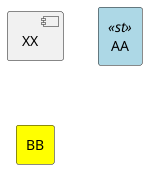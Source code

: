 {
  "sha1": "l5gwwuiwy0t1qx42d5z2ltg8593i5gb",
  "insertion": {
    "when": "2024-06-03T18:59:33.730Z",
    "user": "plantuml@gmail.com"
  }
}
@startuml
[XX]
skinparam agent {
    backgroundColor Yellow
    backgroundColor<<st>> LightBlue
}
  @pause
this is ignored
  		  	@unpause
agent AA <<st>>
agent BB
@enduml
